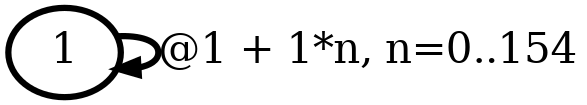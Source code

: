 digraph G {
        node [style=rounded, penwidth=3, fontsize=20, shape=oval];
        "1" -> "1" [label="@1 + 1*n, n=0..154", color=black,arrowsize=1,style=bold,penwidth=3,fontsize=20];
}
